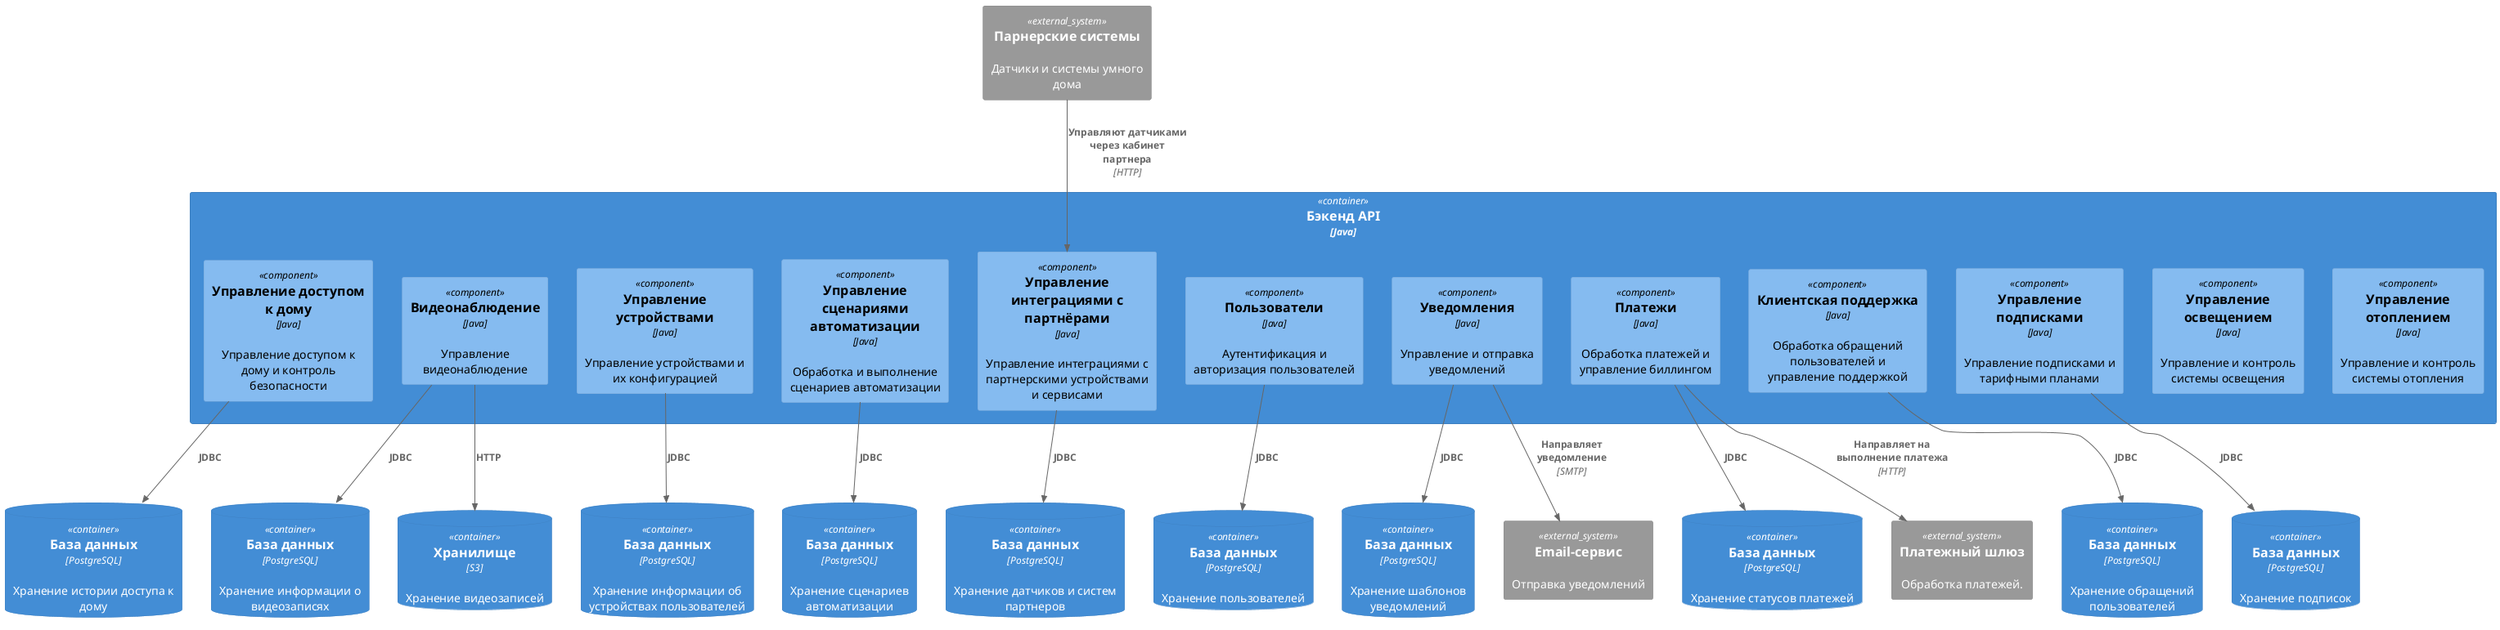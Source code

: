 @startuml
!include <C4/C4_Component>

Container(backend, "Бэкенд API", "Java") {
Component(heating_control, "Управление отоплением", "Java", "Управление и контроль системы отопления")
Component(lighting_control, "Управление освещением", "Java", "Управление и контроль системы освещения")
Component(home_access_control, "Управление доступом к дому", "Java", "Управление доступом к дому и контроль безопасности")
Component(video_surveillance, "Видеонаблюдение", "Java", "Управление видеонаблюдение")
Component(device_management, "Управление устройствами", "Java", "Управление устройствами и их конфигурацией")
Component(automation_scenarios, "Управление сценариями автоматизации", "Java", "Обработка и выполнение сценариев автоматизации")
Component(partners, "Управление интеграциями с партнёрами", "Java", "Управление интеграциями с партнерскими устройствами и сервисами")
Component(auth, "Пользователи", "Java", "Аутентификация и авторизация пользователей")
Component(notification, "Уведомления", "Java", "Управление и отправка уведомлений")
Component(payment_service, "Платежи", "Java", "Обработка платежей и управление биллингом")
Component(support, "Клиентская поддержка", "Java", "Обработка обращений пользователей и управление поддержкой")
Component(subscription, "Управление подписками", "Java", "Управление подписками и тарифными планами")
}

ContainerDb(home_access_control_database, "База данных", "PostgreSQL", "Хранение истории доступа к дому")
ContainerDb(video_surveillance_database, "База данных", "PostgreSQL", "Хранение информации о видеозаписях")
ContainerDb(video_surveillance_s3, "Хранилище", "S3", "Хранение видеозаписей")
ContainerDb(device_management_database, "База данных", "PostgreSQL", "Хранение информации об устройствах пользователей")
ContainerDb(automation_scenarios_database, "База данных", "PostgreSQL", "Хранение сценариев автоматизации")
ContainerDb(partners_database, "База данных", "PostgreSQL", "Хранение датчиков и систем партнеров")
ContainerDb(auth_database, "База данных", "PostgreSQL", "Хранение пользователей")
ContainerDb(notification_database, "База данных", "PostgreSQL", "Хранение шаблонов уведомлений")
ContainerDb(payment_database, "База данных", "PostgreSQL", "Хранение статусов платежей")
ContainerDb(support_database, "База данных", "PostgreSQL", "Хранение обращений пользователей")
ContainerDb(subscription_database, "База данных", "PostgreSQL", "Хранение подписок")

System_Ext(email, "Email-сервис", "Отправка уведомлений")
System_Ext(payment, "Платежный шлюз", "Обработка платежей.")
System_Ext(partner, "Парнерские системы", "Датчики и системы умного дома")

Rel(home_access_control, home_access_control_database, "JDBC")
Rel(video_surveillance, video_surveillance_database, "JDBC")
Rel(video_surveillance, video_surveillance_s3, "HTTP")
Rel(device_management, device_management_database, "JDBC")
Rel(automation_scenarios, automation_scenarios_database, "JDBC")
Rel(partners, partners_database, "JDBC")
Rel(notification, notification_database, "JDBC")
Rel(payment_service, payment_database, "JDBC")
Rel(support, support_database, "JDBC")
Rel(subscription, subscription_database, "JDBC")
Rel(auth, auth_database, "JDBC")

Rel(notification, email, "Направляет уведомление", "SMTP")
Rel(payment_service, payment, "Направляет на выполнение платежа", "HTTP")
Rel(partner, partners, "Управляют датчиками через кабинет партнера", "HTTP")
@enduml